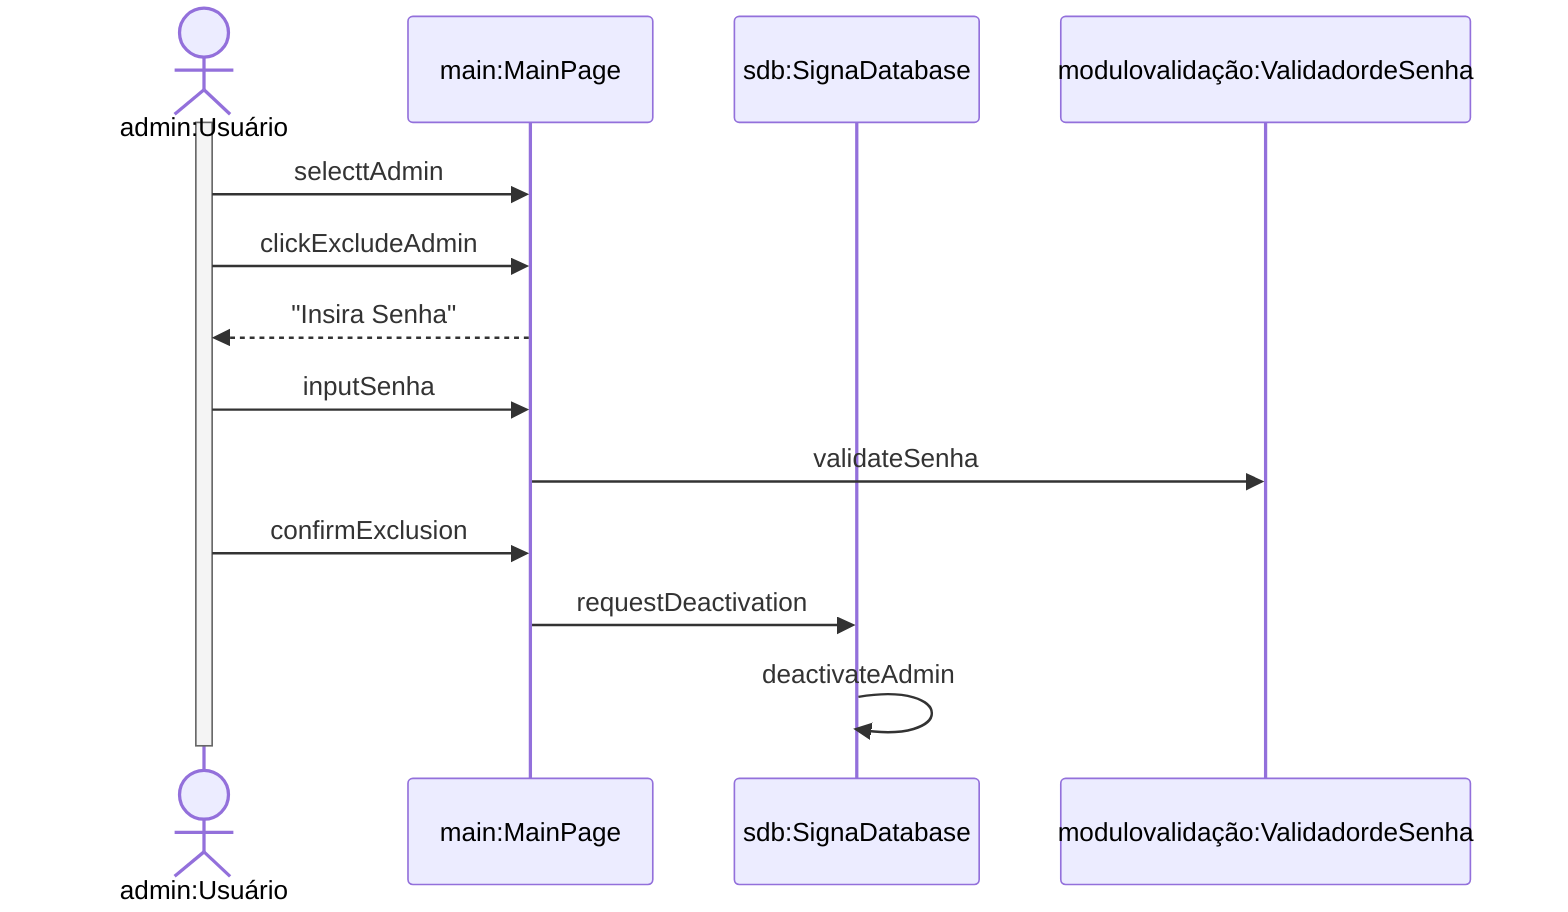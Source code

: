sequenceDiagram
  actor U as admin:Usuário
  participant UI as main:MainPage
  participant D as sdb:SignaDatabase
  participant S as modulovalidação:ValidadordeSenha

  
  activate U

 
  %% Exclude Admin
  U ->> UI: selecttAdmin
  U ->> UI: clickExcludeAdmin
  UI -->> U: "Insira Senha"
  U ->> UI: inputSenha
  UI ->> S: validateSenha

  U ->> UI: confirmExclusion

  UI ->> D: requestDeactivation
  D ->> D: deactivateAdmin

  deactivate U